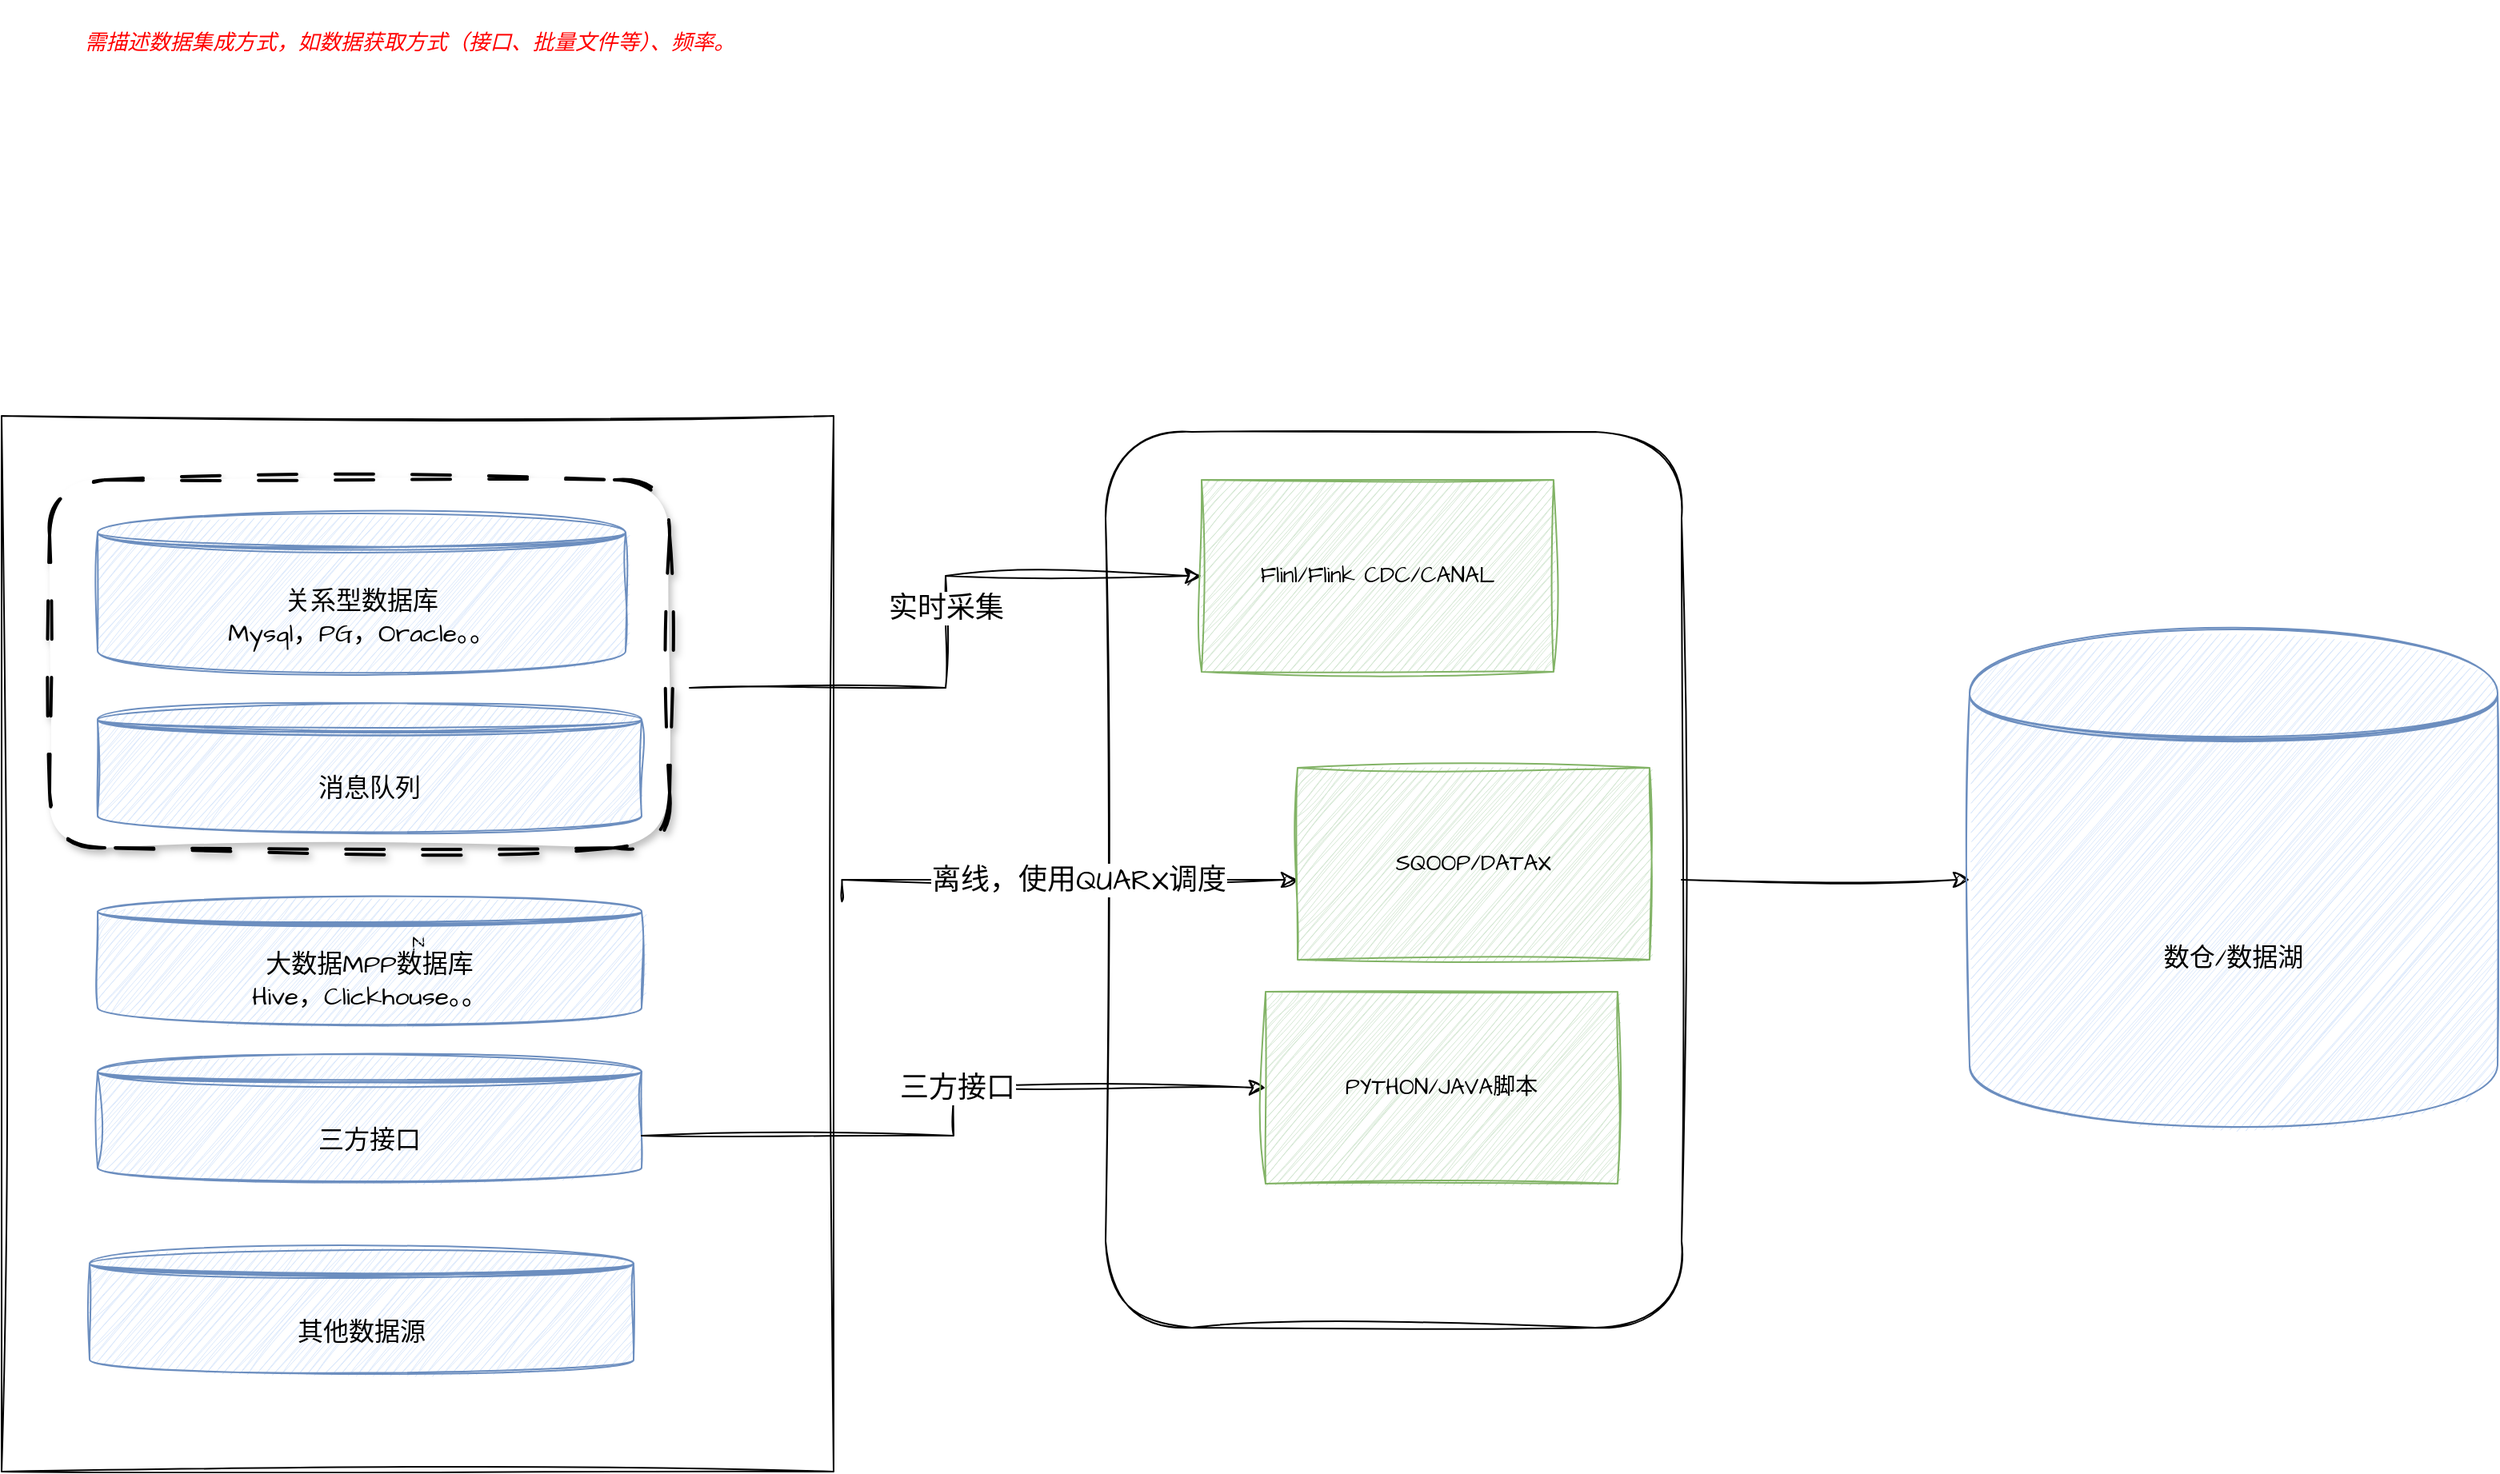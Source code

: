 <mxfile version="24.5.5" type="github">
  <diagram id="f106602c-feb2-e66a-4537-3a34d633f6aa" name="Page-1">
    <mxGraphModel dx="2280" dy="1291" grid="1" gridSize="10" guides="1" tooltips="1" connect="0" arrows="0" fold="1" page="1" pageScale="1" pageWidth="1169" pageHeight="827" background="none" math="0" shadow="0">
      <root>
        <mxCell id="0" />
        <mxCell id="1" parent="0" />
        <mxCell id="aNDzANgzyT7zLr4Epq0D-53" value="" style="rounded=1;whiteSpace=wrap;html=1;sketch=1;hachureGap=4;jiggle=2;curveFitting=1;fontFamily=Architects Daughter;fontSource=https%3A%2F%2Ffonts.googleapis.com%2Fcss%3Ffamily%3DArchitects%2BDaughter;rotation=90;" vertex="1" parent="1">
          <mxGeometry x="710" y="430" width="560" height="360" as="geometry" />
        </mxCell>
        <mxCell id="aNDzANgzyT7zLr4Epq0D-40" value="Z" style="rounded=0;whiteSpace=wrap;html=1;sketch=1;hachureGap=4;jiggle=2;curveFitting=1;fontFamily=Architects Daughter;fontSource=https%3A%2F%2Ffonts.googleapis.com%2Fcss%3Ffamily%3DArchitects%2BDaughter;rotation=90;" vertex="1" parent="1">
          <mxGeometry x="50" y="390" width="660" height="520" as="geometry" />
        </mxCell>
        <mxCell id="aNDzANgzyT7zLr4Epq0D-39" value="" style="rounded=1;whiteSpace=wrap;html=1;sketch=1;hachureGap=4;jiggle=2;curveFitting=1;fontFamily=Architects Daughter;fontSource=https%3A%2F%2Ffonts.googleapis.com%2Fcss%3Ffamily%3DArchitects%2BDaughter;rotation=90;dashed=1;dashPattern=12 12;strokeColor=#000000;strokeWidth=2;glass=0;shadow=1;" vertex="1" parent="1">
          <mxGeometry x="228.75" y="281.25" width="230" height="387.5" as="geometry" />
        </mxCell>
        <mxCell id="aNDzANgzyT7zLr4Epq0D-26" value="&lt;p class=&quot;MsoNormal&quot;&gt;&lt;i&gt;&lt;span style=&quot;mso-spacerun:&#39;yes&#39;;font-family:宋体;mso-ascii-font-family:&#39;Times New Roman&#39;;&#xa;mso-hansi-font-family:&#39;Times New Roman&#39;;mso-bidi-font-family:&#39;Times New Roman&#39;;color:rgb(255,0,0);&#xa;font-style:italic;font-size:10.0pt;mso-font-kerning:1.0pt;&quot;&gt;&lt;font face=&quot;宋体&quot;&gt;需描述数据集成方式，如数据获取方式（接口、批量文件等）、频率。&lt;/font&gt;&lt;/span&gt;&lt;/i&gt;&lt;span style=&quot;mso-spacerun:&#39;yes&#39;;font-family:&#39;Times New Roman&#39;;mso-fareast-font-family:宋体;&#xa;font-size:10.5pt;mso-font-kerning:1.0pt;&quot;&gt;&lt;/span&gt;&lt;/p&gt;" style="text;whiteSpace=wrap;html=1;fontFamily=Architects Daughter;fontSource=https%3A%2F%2Ffonts.googleapis.com%2Fcss%3Ffamily%3DArchitects%2BDaughter;" vertex="1" parent="1">
          <mxGeometry x="170" y="60" width="440" height="60" as="geometry" />
        </mxCell>
        <mxCell id="aNDzANgzyT7zLr4Epq0D-29" value="&lt;font size=&quot;3&quot;&gt;关系型数据库&lt;br&gt;Mysql，PG，Oracle。。&lt;/font&gt;" style="shape=datastore;whiteSpace=wrap;html=1;sketch=1;hachureGap=4;jiggle=2;curveFitting=1;fontFamily=Architects Daughter;fontSource=https%3A%2F%2Ffonts.googleapis.com%2Fcss%3Ffamily%3DArchitects%2BDaughter;fillColor=#dae8fc;strokeColor=#6c8ebf;" vertex="1" parent="1">
          <mxGeometry x="180" y="380" width="330" height="100" as="geometry" />
        </mxCell>
        <mxCell id="aNDzANgzyT7zLr4Epq0D-34" value="&lt;font size=&quot;3&quot;&gt;大数据MPP数据库&lt;br&gt;Hive，Clickhouse。。&lt;/font&gt;" style="shape=datastore;whiteSpace=wrap;html=1;sketch=1;hachureGap=4;jiggle=2;curveFitting=1;fontFamily=Architects Daughter;fontSource=https%3A%2F%2Ffonts.googleapis.com%2Fcss%3Ffamily%3DArchitects%2BDaughter;fillColor=#dae8fc;strokeColor=#6c8ebf;" vertex="1" parent="1">
          <mxGeometry x="180" y="620" width="340" height="80" as="geometry" />
        </mxCell>
        <mxCell id="aNDzANgzyT7zLr4Epq0D-35" value="&lt;font size=&quot;3&quot;&gt;消息队列&lt;/font&gt;" style="shape=datastore;whiteSpace=wrap;html=1;sketch=1;hachureGap=4;jiggle=2;curveFitting=1;fontFamily=Architects Daughter;fontSource=https%3A%2F%2Ffonts.googleapis.com%2Fcss%3Ffamily%3DArchitects%2BDaughter;fillColor=#dae8fc;strokeColor=#6c8ebf;" vertex="1" parent="1">
          <mxGeometry x="180" y="500" width="340" height="80" as="geometry" />
        </mxCell>
        <mxCell id="aNDzANgzyT7zLr4Epq0D-36" value="&lt;font size=&quot;3&quot;&gt;三方接口&lt;/font&gt;" style="shape=datastore;whiteSpace=wrap;html=1;sketch=1;hachureGap=4;jiggle=2;curveFitting=1;fontFamily=Architects Daughter;fontSource=https%3A%2F%2Ffonts.googleapis.com%2Fcss%3Ffamily%3DArchitects%2BDaughter;fillColor=#dae8fc;strokeColor=#6c8ebf;" vertex="1" parent="1">
          <mxGeometry x="180" y="720" width="340" height="80" as="geometry" />
        </mxCell>
        <mxCell id="aNDzANgzyT7zLr4Epq0D-37" value="&lt;font size=&quot;3&quot;&gt;其他数据源&lt;/font&gt;" style="shape=datastore;whiteSpace=wrap;html=1;sketch=1;hachureGap=4;jiggle=2;curveFitting=1;fontFamily=Architects Daughter;fontSource=https%3A%2F%2Ffonts.googleapis.com%2Fcss%3Ffamily%3DArchitects%2BDaughter;fillColor=#dae8fc;strokeColor=#6c8ebf;" vertex="1" parent="1">
          <mxGeometry x="175" y="840" width="340" height="80" as="geometry" />
        </mxCell>
        <mxCell id="aNDzANgzyT7zLr4Epq0D-43" value="" style="edgeStyle=elbowEdgeStyle;elbow=horizontal;endArrow=classic;html=1;curved=0;rounded=0;endSize=8;startSize=8;sketch=1;hachureGap=4;jiggle=2;curveFitting=1;fontFamily=Architects Daughter;fontSource=https%3A%2F%2Ffonts.googleapis.com%2Fcss%3Ffamily%3DArchitects%2BDaughter;" edge="1" parent="1">
          <mxGeometry width="50" height="50" relative="1" as="geometry">
            <mxPoint x="550" y="490" as="sourcePoint" />
            <mxPoint x="870" y="420" as="targetPoint" />
          </mxGeometry>
        </mxCell>
        <mxCell id="aNDzANgzyT7zLr4Epq0D-44" value="&lt;font style=&quot;font-size: 18px;&quot;&gt;实时采集&lt;/font&gt;" style="edgeLabel;html=1;align=center;verticalAlign=middle;resizable=0;points=[];sketch=1;hachureGap=4;jiggle=2;curveFitting=1;fontFamily=Architects Daughter;fontSource=https%3A%2F%2Ffonts.googleapis.com%2Fcss%3Ffamily%3DArchitects%2BDaughter;" vertex="1" connectable="0" parent="aNDzANgzyT7zLr4Epq0D-43">
          <mxGeometry x="0.08" relative="1" as="geometry">
            <mxPoint as="offset" />
          </mxGeometry>
        </mxCell>
        <mxCell id="aNDzANgzyT7zLr4Epq0D-45" value="&lt;font style=&quot;font-size: 14px;&quot;&gt;Flinl/Flink CDC/CANAL&lt;/font&gt;" style="rounded=0;whiteSpace=wrap;html=1;sketch=1;hachureGap=4;jiggle=2;curveFitting=1;fontFamily=Architects Daughter;fontSource=https%3A%2F%2Ffonts.googleapis.com%2Fcss%3Ffamily%3DArchitects%2BDaughter;fillColor=#d5e8d4;strokeColor=#82b366;" vertex="1" parent="1">
          <mxGeometry x="870" y="360" width="220" height="120" as="geometry" />
        </mxCell>
        <mxCell id="aNDzANgzyT7zLr4Epq0D-46" value="" style="edgeStyle=elbowEdgeStyle;elbow=vertical;endArrow=classic;html=1;curved=0;rounded=0;endSize=8;startSize=8;sketch=1;hachureGap=4;jiggle=2;curveFitting=1;fontFamily=Architects Daughter;fontSource=https%3A%2F%2Ffonts.googleapis.com%2Fcss%3Ffamily%3DArchitects%2BDaughter;exitX=0.46;exitY=-0.01;exitDx=0;exitDy=0;exitPerimeter=0;" edge="1" parent="1" source="aNDzANgzyT7zLr4Epq0D-40" target="aNDzANgzyT7zLr4Epq0D-48">
          <mxGeometry width="50" height="50" relative="1" as="geometry">
            <mxPoint x="700" y="640" as="sourcePoint" />
            <mxPoint x="978.24" y="599.04" as="targetPoint" />
            <Array as="points">
              <mxPoint x="890" y="610" />
            </Array>
          </mxGeometry>
        </mxCell>
        <mxCell id="aNDzANgzyT7zLr4Epq0D-47" value="&lt;span style=&quot;font-size: 18px;&quot;&gt;离线，使用QUARX调度&lt;/span&gt;" style="edgeLabel;html=1;align=center;verticalAlign=middle;resizable=0;points=[];sketch=1;hachureGap=4;jiggle=2;curveFitting=1;fontFamily=Architects Daughter;fontSource=https%3A%2F%2Ffonts.googleapis.com%2Fcss%3Ffamily%3DArchitects%2BDaughter;" vertex="1" connectable="0" parent="aNDzANgzyT7zLr4Epq0D-46">
          <mxGeometry x="0.08" relative="1" as="geometry">
            <mxPoint as="offset" />
          </mxGeometry>
        </mxCell>
        <mxCell id="aNDzANgzyT7zLr4Epq0D-48" value="&lt;font style=&quot;font-size: 14px;&quot;&gt;SQOOP/DATAX&lt;/font&gt;" style="rounded=0;whiteSpace=wrap;html=1;sketch=1;hachureGap=4;jiggle=2;curveFitting=1;fontFamily=Architects Daughter;fontSource=https%3A%2F%2Ffonts.googleapis.com%2Fcss%3Ffamily%3DArchitects%2BDaughter;fillColor=#d5e8d4;strokeColor=#82b366;" vertex="1" parent="1">
          <mxGeometry x="930" y="540" width="220" height="120" as="geometry" />
        </mxCell>
        <mxCell id="aNDzANgzyT7zLr4Epq0D-49" value="" style="edgeStyle=elbowEdgeStyle;elbow=horizontal;endArrow=classic;html=1;curved=0;rounded=0;endSize=8;startSize=8;sketch=1;hachureGap=4;jiggle=2;curveFitting=1;fontFamily=Architects Daughter;fontSource=https%3A%2F%2Ffonts.googleapis.com%2Fcss%3Ffamily%3DArchitects%2BDaughter;" edge="1" parent="1" target="aNDzANgzyT7zLr4Epq0D-51">
          <mxGeometry width="50" height="50" relative="1" as="geometry">
            <mxPoint x="520" y="770" as="sourcePoint" />
            <mxPoint x="840" y="700" as="targetPoint" />
          </mxGeometry>
        </mxCell>
        <mxCell id="aNDzANgzyT7zLr4Epq0D-50" value="&lt;font style=&quot;font-size: 18px;&quot;&gt;三方接口&lt;/font&gt;" style="edgeLabel;html=1;align=center;verticalAlign=middle;resizable=0;points=[];sketch=1;hachureGap=4;jiggle=2;curveFitting=1;fontFamily=Architects Daughter;fontSource=https%3A%2F%2Ffonts.googleapis.com%2Fcss%3Ffamily%3DArchitects%2BDaughter;" vertex="1" connectable="0" parent="aNDzANgzyT7zLr4Epq0D-49">
          <mxGeometry x="0.08" relative="1" as="geometry">
            <mxPoint as="offset" />
          </mxGeometry>
        </mxCell>
        <mxCell id="aNDzANgzyT7zLr4Epq0D-51" value="&lt;span style=&quot;font-size: 14px;&quot;&gt;PYTHON/JAVA脚本&lt;/span&gt;" style="rounded=0;whiteSpace=wrap;html=1;sketch=1;hachureGap=4;jiggle=2;curveFitting=1;fontFamily=Architects Daughter;fontSource=https%3A%2F%2Ffonts.googleapis.com%2Fcss%3Ffamily%3DArchitects%2BDaughter;fillColor=#d5e8d4;strokeColor=#82b366;" vertex="1" parent="1">
          <mxGeometry x="910" y="680" width="220" height="120" as="geometry" />
        </mxCell>
        <mxCell id="aNDzANgzyT7zLr4Epq0D-54" value="" style="edgeStyle=segmentEdgeStyle;endArrow=classic;html=1;curved=0;rounded=0;endSize=8;startSize=8;sketch=1;hachureGap=4;jiggle=2;curveFitting=1;fontFamily=Architects Daughter;fontSource=https%3A%2F%2Ffonts.googleapis.com%2Fcss%3Ffamily%3DArchitects%2BDaughter;" edge="1" parent="1">
          <mxGeometry width="50" height="50" relative="1" as="geometry">
            <mxPoint x="1170" y="610" as="sourcePoint" />
            <mxPoint x="1350" y="610" as="targetPoint" />
          </mxGeometry>
        </mxCell>
        <mxCell id="aNDzANgzyT7zLr4Epq0D-55" value="&lt;font size=&quot;3&quot;&gt;数仓/数据湖&lt;/font&gt;" style="shape=datastore;whiteSpace=wrap;html=1;sketch=1;hachureGap=4;jiggle=2;curveFitting=1;fontFamily=Architects Daughter;fontSource=https%3A%2F%2Ffonts.googleapis.com%2Fcss%3Ffamily%3DArchitects%2BDaughter;fillColor=#dae8fc;strokeColor=#6c8ebf;" vertex="1" parent="1">
          <mxGeometry x="1350" y="455" width="330" height="310" as="geometry" />
        </mxCell>
      </root>
    </mxGraphModel>
  </diagram>
</mxfile>
